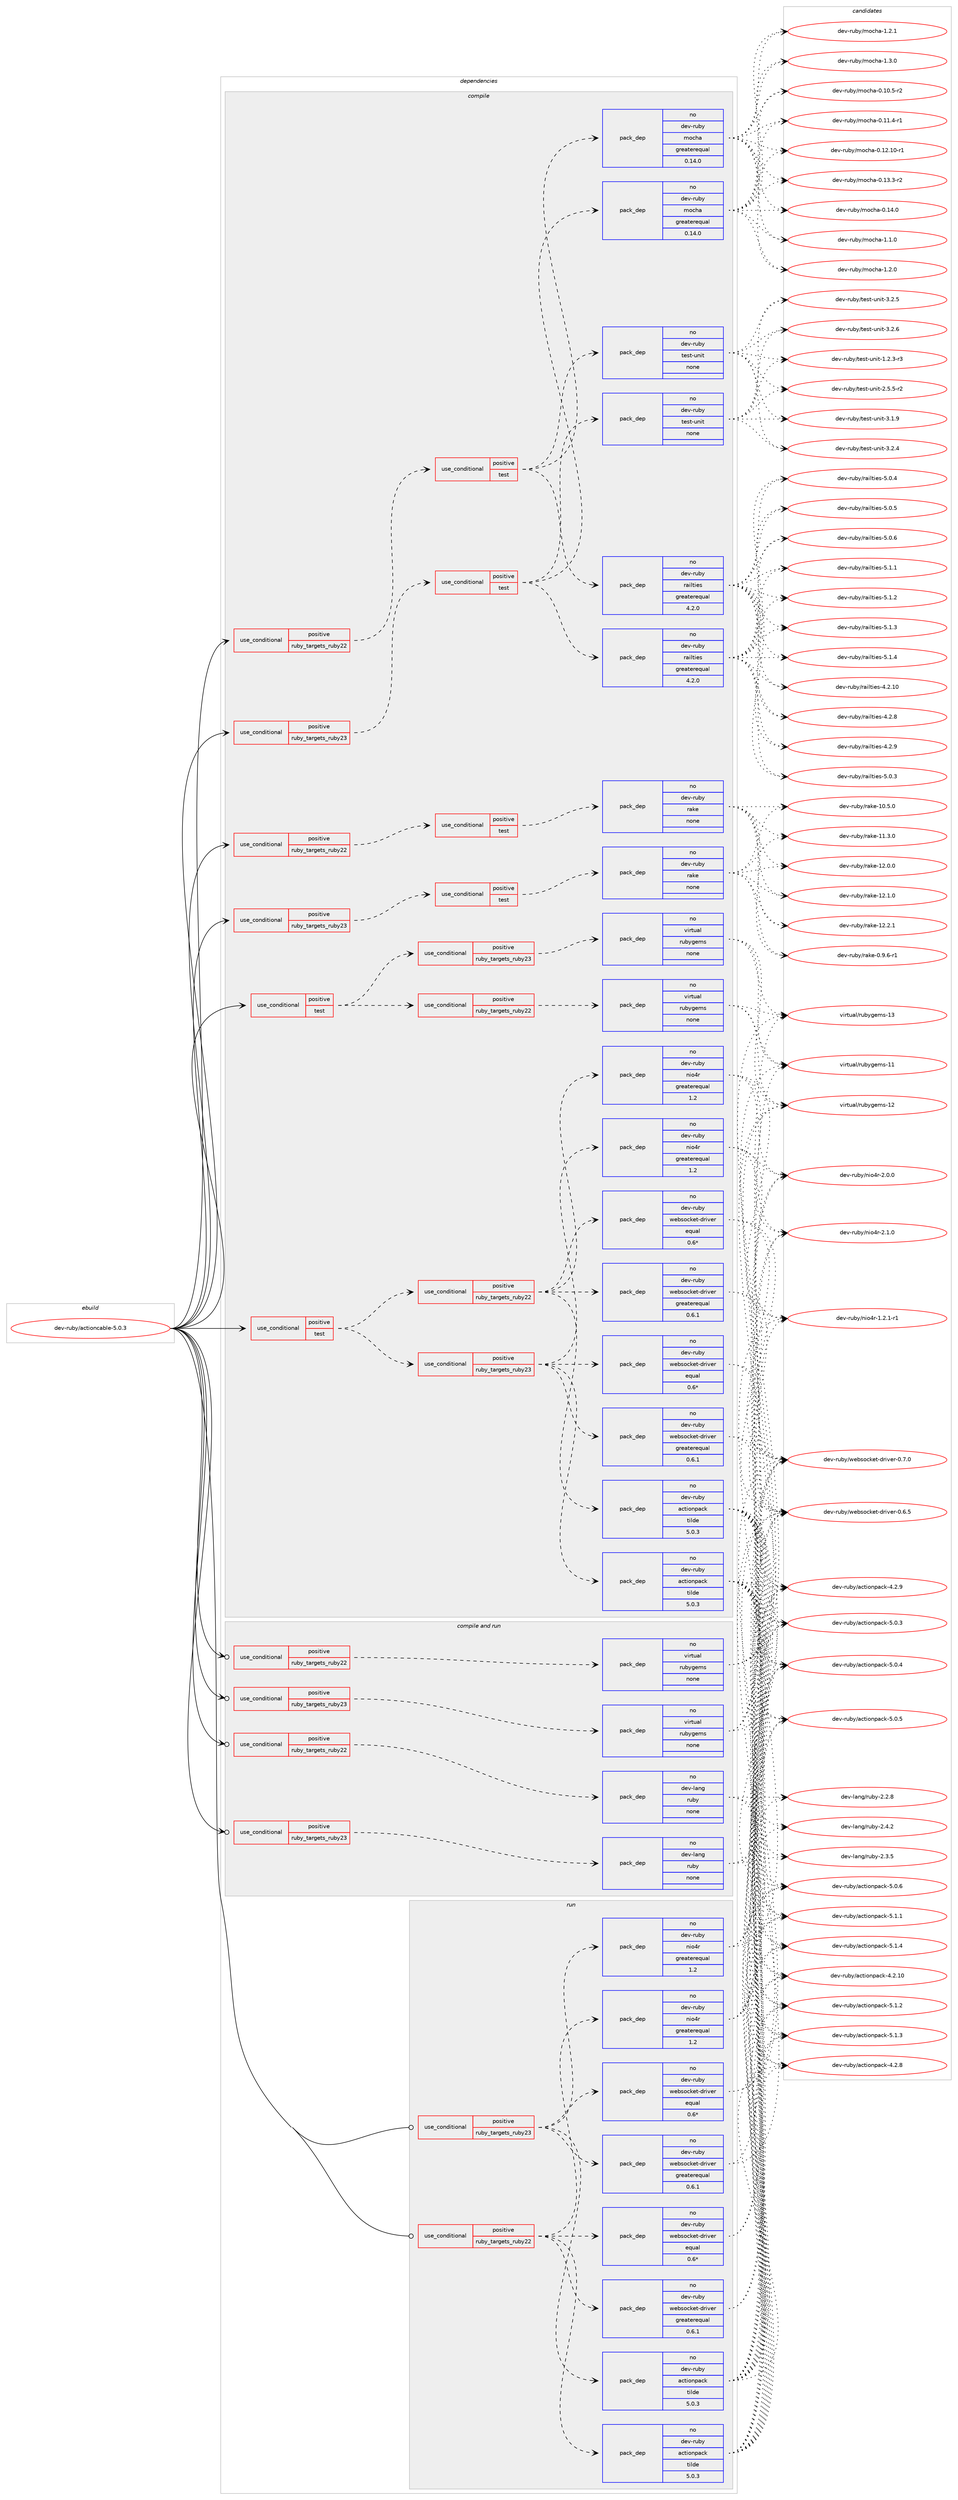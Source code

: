 digraph prolog {

# *************
# Graph options
# *************

newrank=true;
concentrate=true;
compound=true;
graph [rankdir=LR,fontname=Helvetica,fontsize=10,ranksep=1.5];#, ranksep=2.5, nodesep=0.2];
edge  [arrowhead=vee];
node  [fontname=Helvetica,fontsize=10];

# **********
# The ebuild
# **********

subgraph cluster_leftcol {
color=gray;
rank=same;
label=<<i>ebuild</i>>;
id [label="dev-ruby/actioncable-5.0.3", color=red, width=4, href="../dev-ruby/actioncable-5.0.3.svg"];
}

# ****************
# The dependencies
# ****************

subgraph cluster_midcol {
color=gray;
label=<<i>dependencies</i>>;
subgraph cluster_compile {
fillcolor="#eeeeee";
style=filled;
label=<<i>compile</i>>;
subgraph cond48236 {
dependency219892 [label=<<TABLE BORDER="0" CELLBORDER="1" CELLSPACING="0" CELLPADDING="4"><TR><TD ROWSPAN="3" CELLPADDING="10">use_conditional</TD></TR><TR><TD>positive</TD></TR><TR><TD>ruby_targets_ruby22</TD></TR></TABLE>>, shape=none, color=red];
subgraph cond48237 {
dependency219893 [label=<<TABLE BORDER="0" CELLBORDER="1" CELLSPACING="0" CELLPADDING="4"><TR><TD ROWSPAN="3" CELLPADDING="10">use_conditional</TD></TR><TR><TD>positive</TD></TR><TR><TD>test</TD></TR></TABLE>>, shape=none, color=red];
subgraph pack167666 {
dependency219894 [label=<<TABLE BORDER="0" CELLBORDER="1" CELLSPACING="0" CELLPADDING="4" WIDTH="220"><TR><TD ROWSPAN="6" CELLPADDING="30">pack_dep</TD></TR><TR><TD WIDTH="110">no</TD></TR><TR><TD>dev-ruby</TD></TR><TR><TD>railties</TD></TR><TR><TD>greaterequal</TD></TR><TR><TD>4.2.0</TD></TR></TABLE>>, shape=none, color=blue];
}
dependency219893:e -> dependency219894:w [weight=20,style="dashed",arrowhead="vee"];
subgraph pack167667 {
dependency219895 [label=<<TABLE BORDER="0" CELLBORDER="1" CELLSPACING="0" CELLPADDING="4" WIDTH="220"><TR><TD ROWSPAN="6" CELLPADDING="30">pack_dep</TD></TR><TR><TD WIDTH="110">no</TD></TR><TR><TD>dev-ruby</TD></TR><TR><TD>test-unit</TD></TR><TR><TD>none</TD></TR><TR><TD></TD></TR></TABLE>>, shape=none, color=blue];
}
dependency219893:e -> dependency219895:w [weight=20,style="dashed",arrowhead="vee"];
subgraph pack167668 {
dependency219896 [label=<<TABLE BORDER="0" CELLBORDER="1" CELLSPACING="0" CELLPADDING="4" WIDTH="220"><TR><TD ROWSPAN="6" CELLPADDING="30">pack_dep</TD></TR><TR><TD WIDTH="110">no</TD></TR><TR><TD>dev-ruby</TD></TR><TR><TD>mocha</TD></TR><TR><TD>greaterequal</TD></TR><TR><TD>0.14.0</TD></TR></TABLE>>, shape=none, color=blue];
}
dependency219893:e -> dependency219896:w [weight=20,style="dashed",arrowhead="vee"];
}
dependency219892:e -> dependency219893:w [weight=20,style="dashed",arrowhead="vee"];
}
id:e -> dependency219892:w [weight=20,style="solid",arrowhead="vee"];
subgraph cond48238 {
dependency219897 [label=<<TABLE BORDER="0" CELLBORDER="1" CELLSPACING="0" CELLPADDING="4"><TR><TD ROWSPAN="3" CELLPADDING="10">use_conditional</TD></TR><TR><TD>positive</TD></TR><TR><TD>ruby_targets_ruby22</TD></TR></TABLE>>, shape=none, color=red];
subgraph cond48239 {
dependency219898 [label=<<TABLE BORDER="0" CELLBORDER="1" CELLSPACING="0" CELLPADDING="4"><TR><TD ROWSPAN="3" CELLPADDING="10">use_conditional</TD></TR><TR><TD>positive</TD></TR><TR><TD>test</TD></TR></TABLE>>, shape=none, color=red];
subgraph pack167669 {
dependency219899 [label=<<TABLE BORDER="0" CELLBORDER="1" CELLSPACING="0" CELLPADDING="4" WIDTH="220"><TR><TD ROWSPAN="6" CELLPADDING="30">pack_dep</TD></TR><TR><TD WIDTH="110">no</TD></TR><TR><TD>dev-ruby</TD></TR><TR><TD>rake</TD></TR><TR><TD>none</TD></TR><TR><TD></TD></TR></TABLE>>, shape=none, color=blue];
}
dependency219898:e -> dependency219899:w [weight=20,style="dashed",arrowhead="vee"];
}
dependency219897:e -> dependency219898:w [weight=20,style="dashed",arrowhead="vee"];
}
id:e -> dependency219897:w [weight=20,style="solid",arrowhead="vee"];
subgraph cond48240 {
dependency219900 [label=<<TABLE BORDER="0" CELLBORDER="1" CELLSPACING="0" CELLPADDING="4"><TR><TD ROWSPAN="3" CELLPADDING="10">use_conditional</TD></TR><TR><TD>positive</TD></TR><TR><TD>ruby_targets_ruby23</TD></TR></TABLE>>, shape=none, color=red];
subgraph cond48241 {
dependency219901 [label=<<TABLE BORDER="0" CELLBORDER="1" CELLSPACING="0" CELLPADDING="4"><TR><TD ROWSPAN="3" CELLPADDING="10">use_conditional</TD></TR><TR><TD>positive</TD></TR><TR><TD>test</TD></TR></TABLE>>, shape=none, color=red];
subgraph pack167670 {
dependency219902 [label=<<TABLE BORDER="0" CELLBORDER="1" CELLSPACING="0" CELLPADDING="4" WIDTH="220"><TR><TD ROWSPAN="6" CELLPADDING="30">pack_dep</TD></TR><TR><TD WIDTH="110">no</TD></TR><TR><TD>dev-ruby</TD></TR><TR><TD>railties</TD></TR><TR><TD>greaterequal</TD></TR><TR><TD>4.2.0</TD></TR></TABLE>>, shape=none, color=blue];
}
dependency219901:e -> dependency219902:w [weight=20,style="dashed",arrowhead="vee"];
subgraph pack167671 {
dependency219903 [label=<<TABLE BORDER="0" CELLBORDER="1" CELLSPACING="0" CELLPADDING="4" WIDTH="220"><TR><TD ROWSPAN="6" CELLPADDING="30">pack_dep</TD></TR><TR><TD WIDTH="110">no</TD></TR><TR><TD>dev-ruby</TD></TR><TR><TD>test-unit</TD></TR><TR><TD>none</TD></TR><TR><TD></TD></TR></TABLE>>, shape=none, color=blue];
}
dependency219901:e -> dependency219903:w [weight=20,style="dashed",arrowhead="vee"];
subgraph pack167672 {
dependency219904 [label=<<TABLE BORDER="0" CELLBORDER="1" CELLSPACING="0" CELLPADDING="4" WIDTH="220"><TR><TD ROWSPAN="6" CELLPADDING="30">pack_dep</TD></TR><TR><TD WIDTH="110">no</TD></TR><TR><TD>dev-ruby</TD></TR><TR><TD>mocha</TD></TR><TR><TD>greaterequal</TD></TR><TR><TD>0.14.0</TD></TR></TABLE>>, shape=none, color=blue];
}
dependency219901:e -> dependency219904:w [weight=20,style="dashed",arrowhead="vee"];
}
dependency219900:e -> dependency219901:w [weight=20,style="dashed",arrowhead="vee"];
}
id:e -> dependency219900:w [weight=20,style="solid",arrowhead="vee"];
subgraph cond48242 {
dependency219905 [label=<<TABLE BORDER="0" CELLBORDER="1" CELLSPACING="0" CELLPADDING="4"><TR><TD ROWSPAN="3" CELLPADDING="10">use_conditional</TD></TR><TR><TD>positive</TD></TR><TR><TD>ruby_targets_ruby23</TD></TR></TABLE>>, shape=none, color=red];
subgraph cond48243 {
dependency219906 [label=<<TABLE BORDER="0" CELLBORDER="1" CELLSPACING="0" CELLPADDING="4"><TR><TD ROWSPAN="3" CELLPADDING="10">use_conditional</TD></TR><TR><TD>positive</TD></TR><TR><TD>test</TD></TR></TABLE>>, shape=none, color=red];
subgraph pack167673 {
dependency219907 [label=<<TABLE BORDER="0" CELLBORDER="1" CELLSPACING="0" CELLPADDING="4" WIDTH="220"><TR><TD ROWSPAN="6" CELLPADDING="30">pack_dep</TD></TR><TR><TD WIDTH="110">no</TD></TR><TR><TD>dev-ruby</TD></TR><TR><TD>rake</TD></TR><TR><TD>none</TD></TR><TR><TD></TD></TR></TABLE>>, shape=none, color=blue];
}
dependency219906:e -> dependency219907:w [weight=20,style="dashed",arrowhead="vee"];
}
dependency219905:e -> dependency219906:w [weight=20,style="dashed",arrowhead="vee"];
}
id:e -> dependency219905:w [weight=20,style="solid",arrowhead="vee"];
subgraph cond48244 {
dependency219908 [label=<<TABLE BORDER="0" CELLBORDER="1" CELLSPACING="0" CELLPADDING="4"><TR><TD ROWSPAN="3" CELLPADDING="10">use_conditional</TD></TR><TR><TD>positive</TD></TR><TR><TD>test</TD></TR></TABLE>>, shape=none, color=red];
subgraph cond48245 {
dependency219909 [label=<<TABLE BORDER="0" CELLBORDER="1" CELLSPACING="0" CELLPADDING="4"><TR><TD ROWSPAN="3" CELLPADDING="10">use_conditional</TD></TR><TR><TD>positive</TD></TR><TR><TD>ruby_targets_ruby22</TD></TR></TABLE>>, shape=none, color=red];
subgraph pack167674 {
dependency219910 [label=<<TABLE BORDER="0" CELLBORDER="1" CELLSPACING="0" CELLPADDING="4" WIDTH="220"><TR><TD ROWSPAN="6" CELLPADDING="30">pack_dep</TD></TR><TR><TD WIDTH="110">no</TD></TR><TR><TD>dev-ruby</TD></TR><TR><TD>actionpack</TD></TR><TR><TD>tilde</TD></TR><TR><TD>5.0.3</TD></TR></TABLE>>, shape=none, color=blue];
}
dependency219909:e -> dependency219910:w [weight=20,style="dashed",arrowhead="vee"];
subgraph pack167675 {
dependency219911 [label=<<TABLE BORDER="0" CELLBORDER="1" CELLSPACING="0" CELLPADDING="4" WIDTH="220"><TR><TD ROWSPAN="6" CELLPADDING="30">pack_dep</TD></TR><TR><TD WIDTH="110">no</TD></TR><TR><TD>dev-ruby</TD></TR><TR><TD>nio4r</TD></TR><TR><TD>greaterequal</TD></TR><TR><TD>1.2</TD></TR></TABLE>>, shape=none, color=blue];
}
dependency219909:e -> dependency219911:w [weight=20,style="dashed",arrowhead="vee"];
subgraph pack167676 {
dependency219912 [label=<<TABLE BORDER="0" CELLBORDER="1" CELLSPACING="0" CELLPADDING="4" WIDTH="220"><TR><TD ROWSPAN="6" CELLPADDING="30">pack_dep</TD></TR><TR><TD WIDTH="110">no</TD></TR><TR><TD>dev-ruby</TD></TR><TR><TD>websocket-driver</TD></TR><TR><TD>greaterequal</TD></TR><TR><TD>0.6.1</TD></TR></TABLE>>, shape=none, color=blue];
}
dependency219909:e -> dependency219912:w [weight=20,style="dashed",arrowhead="vee"];
subgraph pack167677 {
dependency219913 [label=<<TABLE BORDER="0" CELLBORDER="1" CELLSPACING="0" CELLPADDING="4" WIDTH="220"><TR><TD ROWSPAN="6" CELLPADDING="30">pack_dep</TD></TR><TR><TD WIDTH="110">no</TD></TR><TR><TD>dev-ruby</TD></TR><TR><TD>websocket-driver</TD></TR><TR><TD>equal</TD></TR><TR><TD>0.6*</TD></TR></TABLE>>, shape=none, color=blue];
}
dependency219909:e -> dependency219913:w [weight=20,style="dashed",arrowhead="vee"];
}
dependency219908:e -> dependency219909:w [weight=20,style="dashed",arrowhead="vee"];
subgraph cond48246 {
dependency219914 [label=<<TABLE BORDER="0" CELLBORDER="1" CELLSPACING="0" CELLPADDING="4"><TR><TD ROWSPAN="3" CELLPADDING="10">use_conditional</TD></TR><TR><TD>positive</TD></TR><TR><TD>ruby_targets_ruby23</TD></TR></TABLE>>, shape=none, color=red];
subgraph pack167678 {
dependency219915 [label=<<TABLE BORDER="0" CELLBORDER="1" CELLSPACING="0" CELLPADDING="4" WIDTH="220"><TR><TD ROWSPAN="6" CELLPADDING="30">pack_dep</TD></TR><TR><TD WIDTH="110">no</TD></TR><TR><TD>dev-ruby</TD></TR><TR><TD>actionpack</TD></TR><TR><TD>tilde</TD></TR><TR><TD>5.0.3</TD></TR></TABLE>>, shape=none, color=blue];
}
dependency219914:e -> dependency219915:w [weight=20,style="dashed",arrowhead="vee"];
subgraph pack167679 {
dependency219916 [label=<<TABLE BORDER="0" CELLBORDER="1" CELLSPACING="0" CELLPADDING="4" WIDTH="220"><TR><TD ROWSPAN="6" CELLPADDING="30">pack_dep</TD></TR><TR><TD WIDTH="110">no</TD></TR><TR><TD>dev-ruby</TD></TR><TR><TD>nio4r</TD></TR><TR><TD>greaterequal</TD></TR><TR><TD>1.2</TD></TR></TABLE>>, shape=none, color=blue];
}
dependency219914:e -> dependency219916:w [weight=20,style="dashed",arrowhead="vee"];
subgraph pack167680 {
dependency219917 [label=<<TABLE BORDER="0" CELLBORDER="1" CELLSPACING="0" CELLPADDING="4" WIDTH="220"><TR><TD ROWSPAN="6" CELLPADDING="30">pack_dep</TD></TR><TR><TD WIDTH="110">no</TD></TR><TR><TD>dev-ruby</TD></TR><TR><TD>websocket-driver</TD></TR><TR><TD>greaterequal</TD></TR><TR><TD>0.6.1</TD></TR></TABLE>>, shape=none, color=blue];
}
dependency219914:e -> dependency219917:w [weight=20,style="dashed",arrowhead="vee"];
subgraph pack167681 {
dependency219918 [label=<<TABLE BORDER="0" CELLBORDER="1" CELLSPACING="0" CELLPADDING="4" WIDTH="220"><TR><TD ROWSPAN="6" CELLPADDING="30">pack_dep</TD></TR><TR><TD WIDTH="110">no</TD></TR><TR><TD>dev-ruby</TD></TR><TR><TD>websocket-driver</TD></TR><TR><TD>equal</TD></TR><TR><TD>0.6*</TD></TR></TABLE>>, shape=none, color=blue];
}
dependency219914:e -> dependency219918:w [weight=20,style="dashed",arrowhead="vee"];
}
dependency219908:e -> dependency219914:w [weight=20,style="dashed",arrowhead="vee"];
}
id:e -> dependency219908:w [weight=20,style="solid",arrowhead="vee"];
subgraph cond48247 {
dependency219919 [label=<<TABLE BORDER="0" CELLBORDER="1" CELLSPACING="0" CELLPADDING="4"><TR><TD ROWSPAN="3" CELLPADDING="10">use_conditional</TD></TR><TR><TD>positive</TD></TR><TR><TD>test</TD></TR></TABLE>>, shape=none, color=red];
subgraph cond48248 {
dependency219920 [label=<<TABLE BORDER="0" CELLBORDER="1" CELLSPACING="0" CELLPADDING="4"><TR><TD ROWSPAN="3" CELLPADDING="10">use_conditional</TD></TR><TR><TD>positive</TD></TR><TR><TD>ruby_targets_ruby22</TD></TR></TABLE>>, shape=none, color=red];
subgraph pack167682 {
dependency219921 [label=<<TABLE BORDER="0" CELLBORDER="1" CELLSPACING="0" CELLPADDING="4" WIDTH="220"><TR><TD ROWSPAN="6" CELLPADDING="30">pack_dep</TD></TR><TR><TD WIDTH="110">no</TD></TR><TR><TD>virtual</TD></TR><TR><TD>rubygems</TD></TR><TR><TD>none</TD></TR><TR><TD></TD></TR></TABLE>>, shape=none, color=blue];
}
dependency219920:e -> dependency219921:w [weight=20,style="dashed",arrowhead="vee"];
}
dependency219919:e -> dependency219920:w [weight=20,style="dashed",arrowhead="vee"];
subgraph cond48249 {
dependency219922 [label=<<TABLE BORDER="0" CELLBORDER="1" CELLSPACING="0" CELLPADDING="4"><TR><TD ROWSPAN="3" CELLPADDING="10">use_conditional</TD></TR><TR><TD>positive</TD></TR><TR><TD>ruby_targets_ruby23</TD></TR></TABLE>>, shape=none, color=red];
subgraph pack167683 {
dependency219923 [label=<<TABLE BORDER="0" CELLBORDER="1" CELLSPACING="0" CELLPADDING="4" WIDTH="220"><TR><TD ROWSPAN="6" CELLPADDING="30">pack_dep</TD></TR><TR><TD WIDTH="110">no</TD></TR><TR><TD>virtual</TD></TR><TR><TD>rubygems</TD></TR><TR><TD>none</TD></TR><TR><TD></TD></TR></TABLE>>, shape=none, color=blue];
}
dependency219922:e -> dependency219923:w [weight=20,style="dashed",arrowhead="vee"];
}
dependency219919:e -> dependency219922:w [weight=20,style="dashed",arrowhead="vee"];
}
id:e -> dependency219919:w [weight=20,style="solid",arrowhead="vee"];
}
subgraph cluster_compileandrun {
fillcolor="#eeeeee";
style=filled;
label=<<i>compile and run</i>>;
subgraph cond48250 {
dependency219924 [label=<<TABLE BORDER="0" CELLBORDER="1" CELLSPACING="0" CELLPADDING="4"><TR><TD ROWSPAN="3" CELLPADDING="10">use_conditional</TD></TR><TR><TD>positive</TD></TR><TR><TD>ruby_targets_ruby22</TD></TR></TABLE>>, shape=none, color=red];
subgraph pack167684 {
dependency219925 [label=<<TABLE BORDER="0" CELLBORDER="1" CELLSPACING="0" CELLPADDING="4" WIDTH="220"><TR><TD ROWSPAN="6" CELLPADDING="30">pack_dep</TD></TR><TR><TD WIDTH="110">no</TD></TR><TR><TD>dev-lang</TD></TR><TR><TD>ruby</TD></TR><TR><TD>none</TD></TR><TR><TD></TD></TR></TABLE>>, shape=none, color=blue];
}
dependency219924:e -> dependency219925:w [weight=20,style="dashed",arrowhead="vee"];
}
id:e -> dependency219924:w [weight=20,style="solid",arrowhead="odotvee"];
subgraph cond48251 {
dependency219926 [label=<<TABLE BORDER="0" CELLBORDER="1" CELLSPACING="0" CELLPADDING="4"><TR><TD ROWSPAN="3" CELLPADDING="10">use_conditional</TD></TR><TR><TD>positive</TD></TR><TR><TD>ruby_targets_ruby22</TD></TR></TABLE>>, shape=none, color=red];
subgraph pack167685 {
dependency219927 [label=<<TABLE BORDER="0" CELLBORDER="1" CELLSPACING="0" CELLPADDING="4" WIDTH="220"><TR><TD ROWSPAN="6" CELLPADDING="30">pack_dep</TD></TR><TR><TD WIDTH="110">no</TD></TR><TR><TD>virtual</TD></TR><TR><TD>rubygems</TD></TR><TR><TD>none</TD></TR><TR><TD></TD></TR></TABLE>>, shape=none, color=blue];
}
dependency219926:e -> dependency219927:w [weight=20,style="dashed",arrowhead="vee"];
}
id:e -> dependency219926:w [weight=20,style="solid",arrowhead="odotvee"];
subgraph cond48252 {
dependency219928 [label=<<TABLE BORDER="0" CELLBORDER="1" CELLSPACING="0" CELLPADDING="4"><TR><TD ROWSPAN="3" CELLPADDING="10">use_conditional</TD></TR><TR><TD>positive</TD></TR><TR><TD>ruby_targets_ruby23</TD></TR></TABLE>>, shape=none, color=red];
subgraph pack167686 {
dependency219929 [label=<<TABLE BORDER="0" CELLBORDER="1" CELLSPACING="0" CELLPADDING="4" WIDTH="220"><TR><TD ROWSPAN="6" CELLPADDING="30">pack_dep</TD></TR><TR><TD WIDTH="110">no</TD></TR><TR><TD>dev-lang</TD></TR><TR><TD>ruby</TD></TR><TR><TD>none</TD></TR><TR><TD></TD></TR></TABLE>>, shape=none, color=blue];
}
dependency219928:e -> dependency219929:w [weight=20,style="dashed",arrowhead="vee"];
}
id:e -> dependency219928:w [weight=20,style="solid",arrowhead="odotvee"];
subgraph cond48253 {
dependency219930 [label=<<TABLE BORDER="0" CELLBORDER="1" CELLSPACING="0" CELLPADDING="4"><TR><TD ROWSPAN="3" CELLPADDING="10">use_conditional</TD></TR><TR><TD>positive</TD></TR><TR><TD>ruby_targets_ruby23</TD></TR></TABLE>>, shape=none, color=red];
subgraph pack167687 {
dependency219931 [label=<<TABLE BORDER="0" CELLBORDER="1" CELLSPACING="0" CELLPADDING="4" WIDTH="220"><TR><TD ROWSPAN="6" CELLPADDING="30">pack_dep</TD></TR><TR><TD WIDTH="110">no</TD></TR><TR><TD>virtual</TD></TR><TR><TD>rubygems</TD></TR><TR><TD>none</TD></TR><TR><TD></TD></TR></TABLE>>, shape=none, color=blue];
}
dependency219930:e -> dependency219931:w [weight=20,style="dashed",arrowhead="vee"];
}
id:e -> dependency219930:w [weight=20,style="solid",arrowhead="odotvee"];
}
subgraph cluster_run {
fillcolor="#eeeeee";
style=filled;
label=<<i>run</i>>;
subgraph cond48254 {
dependency219932 [label=<<TABLE BORDER="0" CELLBORDER="1" CELLSPACING="0" CELLPADDING="4"><TR><TD ROWSPAN="3" CELLPADDING="10">use_conditional</TD></TR><TR><TD>positive</TD></TR><TR><TD>ruby_targets_ruby22</TD></TR></TABLE>>, shape=none, color=red];
subgraph pack167688 {
dependency219933 [label=<<TABLE BORDER="0" CELLBORDER="1" CELLSPACING="0" CELLPADDING="4" WIDTH="220"><TR><TD ROWSPAN="6" CELLPADDING="30">pack_dep</TD></TR><TR><TD WIDTH="110">no</TD></TR><TR><TD>dev-ruby</TD></TR><TR><TD>actionpack</TD></TR><TR><TD>tilde</TD></TR><TR><TD>5.0.3</TD></TR></TABLE>>, shape=none, color=blue];
}
dependency219932:e -> dependency219933:w [weight=20,style="dashed",arrowhead="vee"];
subgraph pack167689 {
dependency219934 [label=<<TABLE BORDER="0" CELLBORDER="1" CELLSPACING="0" CELLPADDING="4" WIDTH="220"><TR><TD ROWSPAN="6" CELLPADDING="30">pack_dep</TD></TR><TR><TD WIDTH="110">no</TD></TR><TR><TD>dev-ruby</TD></TR><TR><TD>nio4r</TD></TR><TR><TD>greaterequal</TD></TR><TR><TD>1.2</TD></TR></TABLE>>, shape=none, color=blue];
}
dependency219932:e -> dependency219934:w [weight=20,style="dashed",arrowhead="vee"];
subgraph pack167690 {
dependency219935 [label=<<TABLE BORDER="0" CELLBORDER="1" CELLSPACING="0" CELLPADDING="4" WIDTH="220"><TR><TD ROWSPAN="6" CELLPADDING="30">pack_dep</TD></TR><TR><TD WIDTH="110">no</TD></TR><TR><TD>dev-ruby</TD></TR><TR><TD>websocket-driver</TD></TR><TR><TD>greaterequal</TD></TR><TR><TD>0.6.1</TD></TR></TABLE>>, shape=none, color=blue];
}
dependency219932:e -> dependency219935:w [weight=20,style="dashed",arrowhead="vee"];
subgraph pack167691 {
dependency219936 [label=<<TABLE BORDER="0" CELLBORDER="1" CELLSPACING="0" CELLPADDING="4" WIDTH="220"><TR><TD ROWSPAN="6" CELLPADDING="30">pack_dep</TD></TR><TR><TD WIDTH="110">no</TD></TR><TR><TD>dev-ruby</TD></TR><TR><TD>websocket-driver</TD></TR><TR><TD>equal</TD></TR><TR><TD>0.6*</TD></TR></TABLE>>, shape=none, color=blue];
}
dependency219932:e -> dependency219936:w [weight=20,style="dashed",arrowhead="vee"];
}
id:e -> dependency219932:w [weight=20,style="solid",arrowhead="odot"];
subgraph cond48255 {
dependency219937 [label=<<TABLE BORDER="0" CELLBORDER="1" CELLSPACING="0" CELLPADDING="4"><TR><TD ROWSPAN="3" CELLPADDING="10">use_conditional</TD></TR><TR><TD>positive</TD></TR><TR><TD>ruby_targets_ruby23</TD></TR></TABLE>>, shape=none, color=red];
subgraph pack167692 {
dependency219938 [label=<<TABLE BORDER="0" CELLBORDER="1" CELLSPACING="0" CELLPADDING="4" WIDTH="220"><TR><TD ROWSPAN="6" CELLPADDING="30">pack_dep</TD></TR><TR><TD WIDTH="110">no</TD></TR><TR><TD>dev-ruby</TD></TR><TR><TD>actionpack</TD></TR><TR><TD>tilde</TD></TR><TR><TD>5.0.3</TD></TR></TABLE>>, shape=none, color=blue];
}
dependency219937:e -> dependency219938:w [weight=20,style="dashed",arrowhead="vee"];
subgraph pack167693 {
dependency219939 [label=<<TABLE BORDER="0" CELLBORDER="1" CELLSPACING="0" CELLPADDING="4" WIDTH="220"><TR><TD ROWSPAN="6" CELLPADDING="30">pack_dep</TD></TR><TR><TD WIDTH="110">no</TD></TR><TR><TD>dev-ruby</TD></TR><TR><TD>nio4r</TD></TR><TR><TD>greaterequal</TD></TR><TR><TD>1.2</TD></TR></TABLE>>, shape=none, color=blue];
}
dependency219937:e -> dependency219939:w [weight=20,style="dashed",arrowhead="vee"];
subgraph pack167694 {
dependency219940 [label=<<TABLE BORDER="0" CELLBORDER="1" CELLSPACING="0" CELLPADDING="4" WIDTH="220"><TR><TD ROWSPAN="6" CELLPADDING="30">pack_dep</TD></TR><TR><TD WIDTH="110">no</TD></TR><TR><TD>dev-ruby</TD></TR><TR><TD>websocket-driver</TD></TR><TR><TD>greaterequal</TD></TR><TR><TD>0.6.1</TD></TR></TABLE>>, shape=none, color=blue];
}
dependency219937:e -> dependency219940:w [weight=20,style="dashed",arrowhead="vee"];
subgraph pack167695 {
dependency219941 [label=<<TABLE BORDER="0" CELLBORDER="1" CELLSPACING="0" CELLPADDING="4" WIDTH="220"><TR><TD ROWSPAN="6" CELLPADDING="30">pack_dep</TD></TR><TR><TD WIDTH="110">no</TD></TR><TR><TD>dev-ruby</TD></TR><TR><TD>websocket-driver</TD></TR><TR><TD>equal</TD></TR><TR><TD>0.6*</TD></TR></TABLE>>, shape=none, color=blue];
}
dependency219937:e -> dependency219941:w [weight=20,style="dashed",arrowhead="vee"];
}
id:e -> dependency219937:w [weight=20,style="solid",arrowhead="odot"];
}
}

# **************
# The candidates
# **************

subgraph cluster_choices {
rank=same;
color=gray;
label=<<i>candidates</i>>;

subgraph choice167666 {
color=black;
nodesep=1;
choice1001011184511411798121471149710510811610510111545524650464948 [label="dev-ruby/railties-4.2.10", color=red, width=4,href="../dev-ruby/railties-4.2.10.svg"];
choice10010111845114117981214711497105108116105101115455246504656 [label="dev-ruby/railties-4.2.8", color=red, width=4,href="../dev-ruby/railties-4.2.8.svg"];
choice10010111845114117981214711497105108116105101115455246504657 [label="dev-ruby/railties-4.2.9", color=red, width=4,href="../dev-ruby/railties-4.2.9.svg"];
choice10010111845114117981214711497105108116105101115455346484651 [label="dev-ruby/railties-5.0.3", color=red, width=4,href="../dev-ruby/railties-5.0.3.svg"];
choice10010111845114117981214711497105108116105101115455346484652 [label="dev-ruby/railties-5.0.4", color=red, width=4,href="../dev-ruby/railties-5.0.4.svg"];
choice10010111845114117981214711497105108116105101115455346484653 [label="dev-ruby/railties-5.0.5", color=red, width=4,href="../dev-ruby/railties-5.0.5.svg"];
choice10010111845114117981214711497105108116105101115455346484654 [label="dev-ruby/railties-5.0.6", color=red, width=4,href="../dev-ruby/railties-5.0.6.svg"];
choice10010111845114117981214711497105108116105101115455346494649 [label="dev-ruby/railties-5.1.1", color=red, width=4,href="../dev-ruby/railties-5.1.1.svg"];
choice10010111845114117981214711497105108116105101115455346494650 [label="dev-ruby/railties-5.1.2", color=red, width=4,href="../dev-ruby/railties-5.1.2.svg"];
choice10010111845114117981214711497105108116105101115455346494651 [label="dev-ruby/railties-5.1.3", color=red, width=4,href="../dev-ruby/railties-5.1.3.svg"];
choice10010111845114117981214711497105108116105101115455346494652 [label="dev-ruby/railties-5.1.4", color=red, width=4,href="../dev-ruby/railties-5.1.4.svg"];
dependency219894:e -> choice1001011184511411798121471149710510811610510111545524650464948:w [style=dotted,weight="100"];
dependency219894:e -> choice10010111845114117981214711497105108116105101115455246504656:w [style=dotted,weight="100"];
dependency219894:e -> choice10010111845114117981214711497105108116105101115455246504657:w [style=dotted,weight="100"];
dependency219894:e -> choice10010111845114117981214711497105108116105101115455346484651:w [style=dotted,weight="100"];
dependency219894:e -> choice10010111845114117981214711497105108116105101115455346484652:w [style=dotted,weight="100"];
dependency219894:e -> choice10010111845114117981214711497105108116105101115455346484653:w [style=dotted,weight="100"];
dependency219894:e -> choice10010111845114117981214711497105108116105101115455346484654:w [style=dotted,weight="100"];
dependency219894:e -> choice10010111845114117981214711497105108116105101115455346494649:w [style=dotted,weight="100"];
dependency219894:e -> choice10010111845114117981214711497105108116105101115455346494650:w [style=dotted,weight="100"];
dependency219894:e -> choice10010111845114117981214711497105108116105101115455346494651:w [style=dotted,weight="100"];
dependency219894:e -> choice10010111845114117981214711497105108116105101115455346494652:w [style=dotted,weight="100"];
}
subgraph choice167667 {
color=black;
nodesep=1;
choice100101118451141179812147116101115116451171101051164549465046514511451 [label="dev-ruby/test-unit-1.2.3-r3", color=red, width=4,href="../dev-ruby/test-unit-1.2.3-r3.svg"];
choice100101118451141179812147116101115116451171101051164550465346534511450 [label="dev-ruby/test-unit-2.5.5-r2", color=red, width=4,href="../dev-ruby/test-unit-2.5.5-r2.svg"];
choice10010111845114117981214711610111511645117110105116455146494657 [label="dev-ruby/test-unit-3.1.9", color=red, width=4,href="../dev-ruby/test-unit-3.1.9.svg"];
choice10010111845114117981214711610111511645117110105116455146504652 [label="dev-ruby/test-unit-3.2.4", color=red, width=4,href="../dev-ruby/test-unit-3.2.4.svg"];
choice10010111845114117981214711610111511645117110105116455146504653 [label="dev-ruby/test-unit-3.2.5", color=red, width=4,href="../dev-ruby/test-unit-3.2.5.svg"];
choice10010111845114117981214711610111511645117110105116455146504654 [label="dev-ruby/test-unit-3.2.6", color=red, width=4,href="../dev-ruby/test-unit-3.2.6.svg"];
dependency219895:e -> choice100101118451141179812147116101115116451171101051164549465046514511451:w [style=dotted,weight="100"];
dependency219895:e -> choice100101118451141179812147116101115116451171101051164550465346534511450:w [style=dotted,weight="100"];
dependency219895:e -> choice10010111845114117981214711610111511645117110105116455146494657:w [style=dotted,weight="100"];
dependency219895:e -> choice10010111845114117981214711610111511645117110105116455146504652:w [style=dotted,weight="100"];
dependency219895:e -> choice10010111845114117981214711610111511645117110105116455146504653:w [style=dotted,weight="100"];
dependency219895:e -> choice10010111845114117981214711610111511645117110105116455146504654:w [style=dotted,weight="100"];
}
subgraph choice167668 {
color=black;
nodesep=1;
choice1001011184511411798121471091119910497454846494846534511450 [label="dev-ruby/mocha-0.10.5-r2", color=red, width=4,href="../dev-ruby/mocha-0.10.5-r2.svg"];
choice1001011184511411798121471091119910497454846494946524511449 [label="dev-ruby/mocha-0.11.4-r1", color=red, width=4,href="../dev-ruby/mocha-0.11.4-r1.svg"];
choice100101118451141179812147109111991049745484649504649484511449 [label="dev-ruby/mocha-0.12.10-r1", color=red, width=4,href="../dev-ruby/mocha-0.12.10-r1.svg"];
choice1001011184511411798121471091119910497454846495146514511450 [label="dev-ruby/mocha-0.13.3-r2", color=red, width=4,href="../dev-ruby/mocha-0.13.3-r2.svg"];
choice100101118451141179812147109111991049745484649524648 [label="dev-ruby/mocha-0.14.0", color=red, width=4,href="../dev-ruby/mocha-0.14.0.svg"];
choice1001011184511411798121471091119910497454946494648 [label="dev-ruby/mocha-1.1.0", color=red, width=4,href="../dev-ruby/mocha-1.1.0.svg"];
choice1001011184511411798121471091119910497454946504648 [label="dev-ruby/mocha-1.2.0", color=red, width=4,href="../dev-ruby/mocha-1.2.0.svg"];
choice1001011184511411798121471091119910497454946504649 [label="dev-ruby/mocha-1.2.1", color=red, width=4,href="../dev-ruby/mocha-1.2.1.svg"];
choice1001011184511411798121471091119910497454946514648 [label="dev-ruby/mocha-1.3.0", color=red, width=4,href="../dev-ruby/mocha-1.3.0.svg"];
dependency219896:e -> choice1001011184511411798121471091119910497454846494846534511450:w [style=dotted,weight="100"];
dependency219896:e -> choice1001011184511411798121471091119910497454846494946524511449:w [style=dotted,weight="100"];
dependency219896:e -> choice100101118451141179812147109111991049745484649504649484511449:w [style=dotted,weight="100"];
dependency219896:e -> choice1001011184511411798121471091119910497454846495146514511450:w [style=dotted,weight="100"];
dependency219896:e -> choice100101118451141179812147109111991049745484649524648:w [style=dotted,weight="100"];
dependency219896:e -> choice1001011184511411798121471091119910497454946494648:w [style=dotted,weight="100"];
dependency219896:e -> choice1001011184511411798121471091119910497454946504648:w [style=dotted,weight="100"];
dependency219896:e -> choice1001011184511411798121471091119910497454946504649:w [style=dotted,weight="100"];
dependency219896:e -> choice1001011184511411798121471091119910497454946514648:w [style=dotted,weight="100"];
}
subgraph choice167669 {
color=black;
nodesep=1;
choice100101118451141179812147114971071014548465746544511449 [label="dev-ruby/rake-0.9.6-r1", color=red, width=4,href="../dev-ruby/rake-0.9.6-r1.svg"];
choice1001011184511411798121471149710710145494846534648 [label="dev-ruby/rake-10.5.0", color=red, width=4,href="../dev-ruby/rake-10.5.0.svg"];
choice1001011184511411798121471149710710145494946514648 [label="dev-ruby/rake-11.3.0", color=red, width=4,href="../dev-ruby/rake-11.3.0.svg"];
choice1001011184511411798121471149710710145495046484648 [label="dev-ruby/rake-12.0.0", color=red, width=4,href="../dev-ruby/rake-12.0.0.svg"];
choice1001011184511411798121471149710710145495046494648 [label="dev-ruby/rake-12.1.0", color=red, width=4,href="../dev-ruby/rake-12.1.0.svg"];
choice1001011184511411798121471149710710145495046504649 [label="dev-ruby/rake-12.2.1", color=red, width=4,href="../dev-ruby/rake-12.2.1.svg"];
dependency219899:e -> choice100101118451141179812147114971071014548465746544511449:w [style=dotted,weight="100"];
dependency219899:e -> choice1001011184511411798121471149710710145494846534648:w [style=dotted,weight="100"];
dependency219899:e -> choice1001011184511411798121471149710710145494946514648:w [style=dotted,weight="100"];
dependency219899:e -> choice1001011184511411798121471149710710145495046484648:w [style=dotted,weight="100"];
dependency219899:e -> choice1001011184511411798121471149710710145495046494648:w [style=dotted,weight="100"];
dependency219899:e -> choice1001011184511411798121471149710710145495046504649:w [style=dotted,weight="100"];
}
subgraph choice167670 {
color=black;
nodesep=1;
choice1001011184511411798121471149710510811610510111545524650464948 [label="dev-ruby/railties-4.2.10", color=red, width=4,href="../dev-ruby/railties-4.2.10.svg"];
choice10010111845114117981214711497105108116105101115455246504656 [label="dev-ruby/railties-4.2.8", color=red, width=4,href="../dev-ruby/railties-4.2.8.svg"];
choice10010111845114117981214711497105108116105101115455246504657 [label="dev-ruby/railties-4.2.9", color=red, width=4,href="../dev-ruby/railties-4.2.9.svg"];
choice10010111845114117981214711497105108116105101115455346484651 [label="dev-ruby/railties-5.0.3", color=red, width=4,href="../dev-ruby/railties-5.0.3.svg"];
choice10010111845114117981214711497105108116105101115455346484652 [label="dev-ruby/railties-5.0.4", color=red, width=4,href="../dev-ruby/railties-5.0.4.svg"];
choice10010111845114117981214711497105108116105101115455346484653 [label="dev-ruby/railties-5.0.5", color=red, width=4,href="../dev-ruby/railties-5.0.5.svg"];
choice10010111845114117981214711497105108116105101115455346484654 [label="dev-ruby/railties-5.0.6", color=red, width=4,href="../dev-ruby/railties-5.0.6.svg"];
choice10010111845114117981214711497105108116105101115455346494649 [label="dev-ruby/railties-5.1.1", color=red, width=4,href="../dev-ruby/railties-5.1.1.svg"];
choice10010111845114117981214711497105108116105101115455346494650 [label="dev-ruby/railties-5.1.2", color=red, width=4,href="../dev-ruby/railties-5.1.2.svg"];
choice10010111845114117981214711497105108116105101115455346494651 [label="dev-ruby/railties-5.1.3", color=red, width=4,href="../dev-ruby/railties-5.1.3.svg"];
choice10010111845114117981214711497105108116105101115455346494652 [label="dev-ruby/railties-5.1.4", color=red, width=4,href="../dev-ruby/railties-5.1.4.svg"];
dependency219902:e -> choice1001011184511411798121471149710510811610510111545524650464948:w [style=dotted,weight="100"];
dependency219902:e -> choice10010111845114117981214711497105108116105101115455246504656:w [style=dotted,weight="100"];
dependency219902:e -> choice10010111845114117981214711497105108116105101115455246504657:w [style=dotted,weight="100"];
dependency219902:e -> choice10010111845114117981214711497105108116105101115455346484651:w [style=dotted,weight="100"];
dependency219902:e -> choice10010111845114117981214711497105108116105101115455346484652:w [style=dotted,weight="100"];
dependency219902:e -> choice10010111845114117981214711497105108116105101115455346484653:w [style=dotted,weight="100"];
dependency219902:e -> choice10010111845114117981214711497105108116105101115455346484654:w [style=dotted,weight="100"];
dependency219902:e -> choice10010111845114117981214711497105108116105101115455346494649:w [style=dotted,weight="100"];
dependency219902:e -> choice10010111845114117981214711497105108116105101115455346494650:w [style=dotted,weight="100"];
dependency219902:e -> choice10010111845114117981214711497105108116105101115455346494651:w [style=dotted,weight="100"];
dependency219902:e -> choice10010111845114117981214711497105108116105101115455346494652:w [style=dotted,weight="100"];
}
subgraph choice167671 {
color=black;
nodesep=1;
choice100101118451141179812147116101115116451171101051164549465046514511451 [label="dev-ruby/test-unit-1.2.3-r3", color=red, width=4,href="../dev-ruby/test-unit-1.2.3-r3.svg"];
choice100101118451141179812147116101115116451171101051164550465346534511450 [label="dev-ruby/test-unit-2.5.5-r2", color=red, width=4,href="../dev-ruby/test-unit-2.5.5-r2.svg"];
choice10010111845114117981214711610111511645117110105116455146494657 [label="dev-ruby/test-unit-3.1.9", color=red, width=4,href="../dev-ruby/test-unit-3.1.9.svg"];
choice10010111845114117981214711610111511645117110105116455146504652 [label="dev-ruby/test-unit-3.2.4", color=red, width=4,href="../dev-ruby/test-unit-3.2.4.svg"];
choice10010111845114117981214711610111511645117110105116455146504653 [label="dev-ruby/test-unit-3.2.5", color=red, width=4,href="../dev-ruby/test-unit-3.2.5.svg"];
choice10010111845114117981214711610111511645117110105116455146504654 [label="dev-ruby/test-unit-3.2.6", color=red, width=4,href="../dev-ruby/test-unit-3.2.6.svg"];
dependency219903:e -> choice100101118451141179812147116101115116451171101051164549465046514511451:w [style=dotted,weight="100"];
dependency219903:e -> choice100101118451141179812147116101115116451171101051164550465346534511450:w [style=dotted,weight="100"];
dependency219903:e -> choice10010111845114117981214711610111511645117110105116455146494657:w [style=dotted,weight="100"];
dependency219903:e -> choice10010111845114117981214711610111511645117110105116455146504652:w [style=dotted,weight="100"];
dependency219903:e -> choice10010111845114117981214711610111511645117110105116455146504653:w [style=dotted,weight="100"];
dependency219903:e -> choice10010111845114117981214711610111511645117110105116455146504654:w [style=dotted,weight="100"];
}
subgraph choice167672 {
color=black;
nodesep=1;
choice1001011184511411798121471091119910497454846494846534511450 [label="dev-ruby/mocha-0.10.5-r2", color=red, width=4,href="../dev-ruby/mocha-0.10.5-r2.svg"];
choice1001011184511411798121471091119910497454846494946524511449 [label="dev-ruby/mocha-0.11.4-r1", color=red, width=4,href="../dev-ruby/mocha-0.11.4-r1.svg"];
choice100101118451141179812147109111991049745484649504649484511449 [label="dev-ruby/mocha-0.12.10-r1", color=red, width=4,href="../dev-ruby/mocha-0.12.10-r1.svg"];
choice1001011184511411798121471091119910497454846495146514511450 [label="dev-ruby/mocha-0.13.3-r2", color=red, width=4,href="../dev-ruby/mocha-0.13.3-r2.svg"];
choice100101118451141179812147109111991049745484649524648 [label="dev-ruby/mocha-0.14.0", color=red, width=4,href="../dev-ruby/mocha-0.14.0.svg"];
choice1001011184511411798121471091119910497454946494648 [label="dev-ruby/mocha-1.1.0", color=red, width=4,href="../dev-ruby/mocha-1.1.0.svg"];
choice1001011184511411798121471091119910497454946504648 [label="dev-ruby/mocha-1.2.0", color=red, width=4,href="../dev-ruby/mocha-1.2.0.svg"];
choice1001011184511411798121471091119910497454946504649 [label="dev-ruby/mocha-1.2.1", color=red, width=4,href="../dev-ruby/mocha-1.2.1.svg"];
choice1001011184511411798121471091119910497454946514648 [label="dev-ruby/mocha-1.3.0", color=red, width=4,href="../dev-ruby/mocha-1.3.0.svg"];
dependency219904:e -> choice1001011184511411798121471091119910497454846494846534511450:w [style=dotted,weight="100"];
dependency219904:e -> choice1001011184511411798121471091119910497454846494946524511449:w [style=dotted,weight="100"];
dependency219904:e -> choice100101118451141179812147109111991049745484649504649484511449:w [style=dotted,weight="100"];
dependency219904:e -> choice1001011184511411798121471091119910497454846495146514511450:w [style=dotted,weight="100"];
dependency219904:e -> choice100101118451141179812147109111991049745484649524648:w [style=dotted,weight="100"];
dependency219904:e -> choice1001011184511411798121471091119910497454946494648:w [style=dotted,weight="100"];
dependency219904:e -> choice1001011184511411798121471091119910497454946504648:w [style=dotted,weight="100"];
dependency219904:e -> choice1001011184511411798121471091119910497454946504649:w [style=dotted,weight="100"];
dependency219904:e -> choice1001011184511411798121471091119910497454946514648:w [style=dotted,weight="100"];
}
subgraph choice167673 {
color=black;
nodesep=1;
choice100101118451141179812147114971071014548465746544511449 [label="dev-ruby/rake-0.9.6-r1", color=red, width=4,href="../dev-ruby/rake-0.9.6-r1.svg"];
choice1001011184511411798121471149710710145494846534648 [label="dev-ruby/rake-10.5.0", color=red, width=4,href="../dev-ruby/rake-10.5.0.svg"];
choice1001011184511411798121471149710710145494946514648 [label="dev-ruby/rake-11.3.0", color=red, width=4,href="../dev-ruby/rake-11.3.0.svg"];
choice1001011184511411798121471149710710145495046484648 [label="dev-ruby/rake-12.0.0", color=red, width=4,href="../dev-ruby/rake-12.0.0.svg"];
choice1001011184511411798121471149710710145495046494648 [label="dev-ruby/rake-12.1.0", color=red, width=4,href="../dev-ruby/rake-12.1.0.svg"];
choice1001011184511411798121471149710710145495046504649 [label="dev-ruby/rake-12.2.1", color=red, width=4,href="../dev-ruby/rake-12.2.1.svg"];
dependency219907:e -> choice100101118451141179812147114971071014548465746544511449:w [style=dotted,weight="100"];
dependency219907:e -> choice1001011184511411798121471149710710145494846534648:w [style=dotted,weight="100"];
dependency219907:e -> choice1001011184511411798121471149710710145494946514648:w [style=dotted,weight="100"];
dependency219907:e -> choice1001011184511411798121471149710710145495046484648:w [style=dotted,weight="100"];
dependency219907:e -> choice1001011184511411798121471149710710145495046494648:w [style=dotted,weight="100"];
dependency219907:e -> choice1001011184511411798121471149710710145495046504649:w [style=dotted,weight="100"];
}
subgraph choice167674 {
color=black;
nodesep=1;
choice1001011184511411798121479799116105111110112979910745524650464948 [label="dev-ruby/actionpack-4.2.10", color=red, width=4,href="../dev-ruby/actionpack-4.2.10.svg"];
choice10010111845114117981214797991161051111101129799107455246504656 [label="dev-ruby/actionpack-4.2.8", color=red, width=4,href="../dev-ruby/actionpack-4.2.8.svg"];
choice10010111845114117981214797991161051111101129799107455246504657 [label="dev-ruby/actionpack-4.2.9", color=red, width=4,href="../dev-ruby/actionpack-4.2.9.svg"];
choice10010111845114117981214797991161051111101129799107455346484651 [label="dev-ruby/actionpack-5.0.3", color=red, width=4,href="../dev-ruby/actionpack-5.0.3.svg"];
choice10010111845114117981214797991161051111101129799107455346484652 [label="dev-ruby/actionpack-5.0.4", color=red, width=4,href="../dev-ruby/actionpack-5.0.4.svg"];
choice10010111845114117981214797991161051111101129799107455346484653 [label="dev-ruby/actionpack-5.0.5", color=red, width=4,href="../dev-ruby/actionpack-5.0.5.svg"];
choice10010111845114117981214797991161051111101129799107455346484654 [label="dev-ruby/actionpack-5.0.6", color=red, width=4,href="../dev-ruby/actionpack-5.0.6.svg"];
choice10010111845114117981214797991161051111101129799107455346494649 [label="dev-ruby/actionpack-5.1.1", color=red, width=4,href="../dev-ruby/actionpack-5.1.1.svg"];
choice10010111845114117981214797991161051111101129799107455346494650 [label="dev-ruby/actionpack-5.1.2", color=red, width=4,href="../dev-ruby/actionpack-5.1.2.svg"];
choice10010111845114117981214797991161051111101129799107455346494651 [label="dev-ruby/actionpack-5.1.3", color=red, width=4,href="../dev-ruby/actionpack-5.1.3.svg"];
choice10010111845114117981214797991161051111101129799107455346494652 [label="dev-ruby/actionpack-5.1.4", color=red, width=4,href="../dev-ruby/actionpack-5.1.4.svg"];
dependency219910:e -> choice1001011184511411798121479799116105111110112979910745524650464948:w [style=dotted,weight="100"];
dependency219910:e -> choice10010111845114117981214797991161051111101129799107455246504656:w [style=dotted,weight="100"];
dependency219910:e -> choice10010111845114117981214797991161051111101129799107455246504657:w [style=dotted,weight="100"];
dependency219910:e -> choice10010111845114117981214797991161051111101129799107455346484651:w [style=dotted,weight="100"];
dependency219910:e -> choice10010111845114117981214797991161051111101129799107455346484652:w [style=dotted,weight="100"];
dependency219910:e -> choice10010111845114117981214797991161051111101129799107455346484653:w [style=dotted,weight="100"];
dependency219910:e -> choice10010111845114117981214797991161051111101129799107455346484654:w [style=dotted,weight="100"];
dependency219910:e -> choice10010111845114117981214797991161051111101129799107455346494649:w [style=dotted,weight="100"];
dependency219910:e -> choice10010111845114117981214797991161051111101129799107455346494650:w [style=dotted,weight="100"];
dependency219910:e -> choice10010111845114117981214797991161051111101129799107455346494651:w [style=dotted,weight="100"];
dependency219910:e -> choice10010111845114117981214797991161051111101129799107455346494652:w [style=dotted,weight="100"];
}
subgraph choice167675 {
color=black;
nodesep=1;
choice100101118451141179812147110105111521144549465046494511449 [label="dev-ruby/nio4r-1.2.1-r1", color=red, width=4,href="../dev-ruby/nio4r-1.2.1-r1.svg"];
choice10010111845114117981214711010511152114455046484648 [label="dev-ruby/nio4r-2.0.0", color=red, width=4,href="../dev-ruby/nio4r-2.0.0.svg"];
choice10010111845114117981214711010511152114455046494648 [label="dev-ruby/nio4r-2.1.0", color=red, width=4,href="../dev-ruby/nio4r-2.1.0.svg"];
dependency219911:e -> choice100101118451141179812147110105111521144549465046494511449:w [style=dotted,weight="100"];
dependency219911:e -> choice10010111845114117981214711010511152114455046484648:w [style=dotted,weight="100"];
dependency219911:e -> choice10010111845114117981214711010511152114455046494648:w [style=dotted,weight="100"];
}
subgraph choice167676 {
color=black;
nodesep=1;
choice100101118451141179812147119101981151119910710111645100114105118101114454846544653 [label="dev-ruby/websocket-driver-0.6.5", color=red, width=4,href="../dev-ruby/websocket-driver-0.6.5.svg"];
choice100101118451141179812147119101981151119910710111645100114105118101114454846554648 [label="dev-ruby/websocket-driver-0.7.0", color=red, width=4,href="../dev-ruby/websocket-driver-0.7.0.svg"];
dependency219912:e -> choice100101118451141179812147119101981151119910710111645100114105118101114454846544653:w [style=dotted,weight="100"];
dependency219912:e -> choice100101118451141179812147119101981151119910710111645100114105118101114454846554648:w [style=dotted,weight="100"];
}
subgraph choice167677 {
color=black;
nodesep=1;
choice100101118451141179812147119101981151119910710111645100114105118101114454846544653 [label="dev-ruby/websocket-driver-0.6.5", color=red, width=4,href="../dev-ruby/websocket-driver-0.6.5.svg"];
choice100101118451141179812147119101981151119910710111645100114105118101114454846554648 [label="dev-ruby/websocket-driver-0.7.0", color=red, width=4,href="../dev-ruby/websocket-driver-0.7.0.svg"];
dependency219913:e -> choice100101118451141179812147119101981151119910710111645100114105118101114454846544653:w [style=dotted,weight="100"];
dependency219913:e -> choice100101118451141179812147119101981151119910710111645100114105118101114454846554648:w [style=dotted,weight="100"];
}
subgraph choice167678 {
color=black;
nodesep=1;
choice1001011184511411798121479799116105111110112979910745524650464948 [label="dev-ruby/actionpack-4.2.10", color=red, width=4,href="../dev-ruby/actionpack-4.2.10.svg"];
choice10010111845114117981214797991161051111101129799107455246504656 [label="dev-ruby/actionpack-4.2.8", color=red, width=4,href="../dev-ruby/actionpack-4.2.8.svg"];
choice10010111845114117981214797991161051111101129799107455246504657 [label="dev-ruby/actionpack-4.2.9", color=red, width=4,href="../dev-ruby/actionpack-4.2.9.svg"];
choice10010111845114117981214797991161051111101129799107455346484651 [label="dev-ruby/actionpack-5.0.3", color=red, width=4,href="../dev-ruby/actionpack-5.0.3.svg"];
choice10010111845114117981214797991161051111101129799107455346484652 [label="dev-ruby/actionpack-5.0.4", color=red, width=4,href="../dev-ruby/actionpack-5.0.4.svg"];
choice10010111845114117981214797991161051111101129799107455346484653 [label="dev-ruby/actionpack-5.0.5", color=red, width=4,href="../dev-ruby/actionpack-5.0.5.svg"];
choice10010111845114117981214797991161051111101129799107455346484654 [label="dev-ruby/actionpack-5.0.6", color=red, width=4,href="../dev-ruby/actionpack-5.0.6.svg"];
choice10010111845114117981214797991161051111101129799107455346494649 [label="dev-ruby/actionpack-5.1.1", color=red, width=4,href="../dev-ruby/actionpack-5.1.1.svg"];
choice10010111845114117981214797991161051111101129799107455346494650 [label="dev-ruby/actionpack-5.1.2", color=red, width=4,href="../dev-ruby/actionpack-5.1.2.svg"];
choice10010111845114117981214797991161051111101129799107455346494651 [label="dev-ruby/actionpack-5.1.3", color=red, width=4,href="../dev-ruby/actionpack-5.1.3.svg"];
choice10010111845114117981214797991161051111101129799107455346494652 [label="dev-ruby/actionpack-5.1.4", color=red, width=4,href="../dev-ruby/actionpack-5.1.4.svg"];
dependency219915:e -> choice1001011184511411798121479799116105111110112979910745524650464948:w [style=dotted,weight="100"];
dependency219915:e -> choice10010111845114117981214797991161051111101129799107455246504656:w [style=dotted,weight="100"];
dependency219915:e -> choice10010111845114117981214797991161051111101129799107455246504657:w [style=dotted,weight="100"];
dependency219915:e -> choice10010111845114117981214797991161051111101129799107455346484651:w [style=dotted,weight="100"];
dependency219915:e -> choice10010111845114117981214797991161051111101129799107455346484652:w [style=dotted,weight="100"];
dependency219915:e -> choice10010111845114117981214797991161051111101129799107455346484653:w [style=dotted,weight="100"];
dependency219915:e -> choice10010111845114117981214797991161051111101129799107455346484654:w [style=dotted,weight="100"];
dependency219915:e -> choice10010111845114117981214797991161051111101129799107455346494649:w [style=dotted,weight="100"];
dependency219915:e -> choice10010111845114117981214797991161051111101129799107455346494650:w [style=dotted,weight="100"];
dependency219915:e -> choice10010111845114117981214797991161051111101129799107455346494651:w [style=dotted,weight="100"];
dependency219915:e -> choice10010111845114117981214797991161051111101129799107455346494652:w [style=dotted,weight="100"];
}
subgraph choice167679 {
color=black;
nodesep=1;
choice100101118451141179812147110105111521144549465046494511449 [label="dev-ruby/nio4r-1.2.1-r1", color=red, width=4,href="../dev-ruby/nio4r-1.2.1-r1.svg"];
choice10010111845114117981214711010511152114455046484648 [label="dev-ruby/nio4r-2.0.0", color=red, width=4,href="../dev-ruby/nio4r-2.0.0.svg"];
choice10010111845114117981214711010511152114455046494648 [label="dev-ruby/nio4r-2.1.0", color=red, width=4,href="../dev-ruby/nio4r-2.1.0.svg"];
dependency219916:e -> choice100101118451141179812147110105111521144549465046494511449:w [style=dotted,weight="100"];
dependency219916:e -> choice10010111845114117981214711010511152114455046484648:w [style=dotted,weight="100"];
dependency219916:e -> choice10010111845114117981214711010511152114455046494648:w [style=dotted,weight="100"];
}
subgraph choice167680 {
color=black;
nodesep=1;
choice100101118451141179812147119101981151119910710111645100114105118101114454846544653 [label="dev-ruby/websocket-driver-0.6.5", color=red, width=4,href="../dev-ruby/websocket-driver-0.6.5.svg"];
choice100101118451141179812147119101981151119910710111645100114105118101114454846554648 [label="dev-ruby/websocket-driver-0.7.0", color=red, width=4,href="../dev-ruby/websocket-driver-0.7.0.svg"];
dependency219917:e -> choice100101118451141179812147119101981151119910710111645100114105118101114454846544653:w [style=dotted,weight="100"];
dependency219917:e -> choice100101118451141179812147119101981151119910710111645100114105118101114454846554648:w [style=dotted,weight="100"];
}
subgraph choice167681 {
color=black;
nodesep=1;
choice100101118451141179812147119101981151119910710111645100114105118101114454846544653 [label="dev-ruby/websocket-driver-0.6.5", color=red, width=4,href="../dev-ruby/websocket-driver-0.6.5.svg"];
choice100101118451141179812147119101981151119910710111645100114105118101114454846554648 [label="dev-ruby/websocket-driver-0.7.0", color=red, width=4,href="../dev-ruby/websocket-driver-0.7.0.svg"];
dependency219918:e -> choice100101118451141179812147119101981151119910710111645100114105118101114454846544653:w [style=dotted,weight="100"];
dependency219918:e -> choice100101118451141179812147119101981151119910710111645100114105118101114454846554648:w [style=dotted,weight="100"];
}
subgraph choice167682 {
color=black;
nodesep=1;
choice118105114116117971084711411798121103101109115454949 [label="virtual/rubygems-11", color=red, width=4,href="../virtual/rubygems-11.svg"];
choice118105114116117971084711411798121103101109115454950 [label="virtual/rubygems-12", color=red, width=4,href="../virtual/rubygems-12.svg"];
choice118105114116117971084711411798121103101109115454951 [label="virtual/rubygems-13", color=red, width=4,href="../virtual/rubygems-13.svg"];
dependency219921:e -> choice118105114116117971084711411798121103101109115454949:w [style=dotted,weight="100"];
dependency219921:e -> choice118105114116117971084711411798121103101109115454950:w [style=dotted,weight="100"];
dependency219921:e -> choice118105114116117971084711411798121103101109115454951:w [style=dotted,weight="100"];
}
subgraph choice167683 {
color=black;
nodesep=1;
choice118105114116117971084711411798121103101109115454949 [label="virtual/rubygems-11", color=red, width=4,href="../virtual/rubygems-11.svg"];
choice118105114116117971084711411798121103101109115454950 [label="virtual/rubygems-12", color=red, width=4,href="../virtual/rubygems-12.svg"];
choice118105114116117971084711411798121103101109115454951 [label="virtual/rubygems-13", color=red, width=4,href="../virtual/rubygems-13.svg"];
dependency219923:e -> choice118105114116117971084711411798121103101109115454949:w [style=dotted,weight="100"];
dependency219923:e -> choice118105114116117971084711411798121103101109115454950:w [style=dotted,weight="100"];
dependency219923:e -> choice118105114116117971084711411798121103101109115454951:w [style=dotted,weight="100"];
}
subgraph choice167684 {
color=black;
nodesep=1;
choice10010111845108971101034711411798121455046504656 [label="dev-lang/ruby-2.2.8", color=red, width=4,href="../dev-lang/ruby-2.2.8.svg"];
choice10010111845108971101034711411798121455046514653 [label="dev-lang/ruby-2.3.5", color=red, width=4,href="../dev-lang/ruby-2.3.5.svg"];
choice10010111845108971101034711411798121455046524650 [label="dev-lang/ruby-2.4.2", color=red, width=4,href="../dev-lang/ruby-2.4.2.svg"];
dependency219925:e -> choice10010111845108971101034711411798121455046504656:w [style=dotted,weight="100"];
dependency219925:e -> choice10010111845108971101034711411798121455046514653:w [style=dotted,weight="100"];
dependency219925:e -> choice10010111845108971101034711411798121455046524650:w [style=dotted,weight="100"];
}
subgraph choice167685 {
color=black;
nodesep=1;
choice118105114116117971084711411798121103101109115454949 [label="virtual/rubygems-11", color=red, width=4,href="../virtual/rubygems-11.svg"];
choice118105114116117971084711411798121103101109115454950 [label="virtual/rubygems-12", color=red, width=4,href="../virtual/rubygems-12.svg"];
choice118105114116117971084711411798121103101109115454951 [label="virtual/rubygems-13", color=red, width=4,href="../virtual/rubygems-13.svg"];
dependency219927:e -> choice118105114116117971084711411798121103101109115454949:w [style=dotted,weight="100"];
dependency219927:e -> choice118105114116117971084711411798121103101109115454950:w [style=dotted,weight="100"];
dependency219927:e -> choice118105114116117971084711411798121103101109115454951:w [style=dotted,weight="100"];
}
subgraph choice167686 {
color=black;
nodesep=1;
choice10010111845108971101034711411798121455046504656 [label="dev-lang/ruby-2.2.8", color=red, width=4,href="../dev-lang/ruby-2.2.8.svg"];
choice10010111845108971101034711411798121455046514653 [label="dev-lang/ruby-2.3.5", color=red, width=4,href="../dev-lang/ruby-2.3.5.svg"];
choice10010111845108971101034711411798121455046524650 [label="dev-lang/ruby-2.4.2", color=red, width=4,href="../dev-lang/ruby-2.4.2.svg"];
dependency219929:e -> choice10010111845108971101034711411798121455046504656:w [style=dotted,weight="100"];
dependency219929:e -> choice10010111845108971101034711411798121455046514653:w [style=dotted,weight="100"];
dependency219929:e -> choice10010111845108971101034711411798121455046524650:w [style=dotted,weight="100"];
}
subgraph choice167687 {
color=black;
nodesep=1;
choice118105114116117971084711411798121103101109115454949 [label="virtual/rubygems-11", color=red, width=4,href="../virtual/rubygems-11.svg"];
choice118105114116117971084711411798121103101109115454950 [label="virtual/rubygems-12", color=red, width=4,href="../virtual/rubygems-12.svg"];
choice118105114116117971084711411798121103101109115454951 [label="virtual/rubygems-13", color=red, width=4,href="../virtual/rubygems-13.svg"];
dependency219931:e -> choice118105114116117971084711411798121103101109115454949:w [style=dotted,weight="100"];
dependency219931:e -> choice118105114116117971084711411798121103101109115454950:w [style=dotted,weight="100"];
dependency219931:e -> choice118105114116117971084711411798121103101109115454951:w [style=dotted,weight="100"];
}
subgraph choice167688 {
color=black;
nodesep=1;
choice1001011184511411798121479799116105111110112979910745524650464948 [label="dev-ruby/actionpack-4.2.10", color=red, width=4,href="../dev-ruby/actionpack-4.2.10.svg"];
choice10010111845114117981214797991161051111101129799107455246504656 [label="dev-ruby/actionpack-4.2.8", color=red, width=4,href="../dev-ruby/actionpack-4.2.8.svg"];
choice10010111845114117981214797991161051111101129799107455246504657 [label="dev-ruby/actionpack-4.2.9", color=red, width=4,href="../dev-ruby/actionpack-4.2.9.svg"];
choice10010111845114117981214797991161051111101129799107455346484651 [label="dev-ruby/actionpack-5.0.3", color=red, width=4,href="../dev-ruby/actionpack-5.0.3.svg"];
choice10010111845114117981214797991161051111101129799107455346484652 [label="dev-ruby/actionpack-5.0.4", color=red, width=4,href="../dev-ruby/actionpack-5.0.4.svg"];
choice10010111845114117981214797991161051111101129799107455346484653 [label="dev-ruby/actionpack-5.0.5", color=red, width=4,href="../dev-ruby/actionpack-5.0.5.svg"];
choice10010111845114117981214797991161051111101129799107455346484654 [label="dev-ruby/actionpack-5.0.6", color=red, width=4,href="../dev-ruby/actionpack-5.0.6.svg"];
choice10010111845114117981214797991161051111101129799107455346494649 [label="dev-ruby/actionpack-5.1.1", color=red, width=4,href="../dev-ruby/actionpack-5.1.1.svg"];
choice10010111845114117981214797991161051111101129799107455346494650 [label="dev-ruby/actionpack-5.1.2", color=red, width=4,href="../dev-ruby/actionpack-5.1.2.svg"];
choice10010111845114117981214797991161051111101129799107455346494651 [label="dev-ruby/actionpack-5.1.3", color=red, width=4,href="../dev-ruby/actionpack-5.1.3.svg"];
choice10010111845114117981214797991161051111101129799107455346494652 [label="dev-ruby/actionpack-5.1.4", color=red, width=4,href="../dev-ruby/actionpack-5.1.4.svg"];
dependency219933:e -> choice1001011184511411798121479799116105111110112979910745524650464948:w [style=dotted,weight="100"];
dependency219933:e -> choice10010111845114117981214797991161051111101129799107455246504656:w [style=dotted,weight="100"];
dependency219933:e -> choice10010111845114117981214797991161051111101129799107455246504657:w [style=dotted,weight="100"];
dependency219933:e -> choice10010111845114117981214797991161051111101129799107455346484651:w [style=dotted,weight="100"];
dependency219933:e -> choice10010111845114117981214797991161051111101129799107455346484652:w [style=dotted,weight="100"];
dependency219933:e -> choice10010111845114117981214797991161051111101129799107455346484653:w [style=dotted,weight="100"];
dependency219933:e -> choice10010111845114117981214797991161051111101129799107455346484654:w [style=dotted,weight="100"];
dependency219933:e -> choice10010111845114117981214797991161051111101129799107455346494649:w [style=dotted,weight="100"];
dependency219933:e -> choice10010111845114117981214797991161051111101129799107455346494650:w [style=dotted,weight="100"];
dependency219933:e -> choice10010111845114117981214797991161051111101129799107455346494651:w [style=dotted,weight="100"];
dependency219933:e -> choice10010111845114117981214797991161051111101129799107455346494652:w [style=dotted,weight="100"];
}
subgraph choice167689 {
color=black;
nodesep=1;
choice100101118451141179812147110105111521144549465046494511449 [label="dev-ruby/nio4r-1.2.1-r1", color=red, width=4,href="../dev-ruby/nio4r-1.2.1-r1.svg"];
choice10010111845114117981214711010511152114455046484648 [label="dev-ruby/nio4r-2.0.0", color=red, width=4,href="../dev-ruby/nio4r-2.0.0.svg"];
choice10010111845114117981214711010511152114455046494648 [label="dev-ruby/nio4r-2.1.0", color=red, width=4,href="../dev-ruby/nio4r-2.1.0.svg"];
dependency219934:e -> choice100101118451141179812147110105111521144549465046494511449:w [style=dotted,weight="100"];
dependency219934:e -> choice10010111845114117981214711010511152114455046484648:w [style=dotted,weight="100"];
dependency219934:e -> choice10010111845114117981214711010511152114455046494648:w [style=dotted,weight="100"];
}
subgraph choice167690 {
color=black;
nodesep=1;
choice100101118451141179812147119101981151119910710111645100114105118101114454846544653 [label="dev-ruby/websocket-driver-0.6.5", color=red, width=4,href="../dev-ruby/websocket-driver-0.6.5.svg"];
choice100101118451141179812147119101981151119910710111645100114105118101114454846554648 [label="dev-ruby/websocket-driver-0.7.0", color=red, width=4,href="../dev-ruby/websocket-driver-0.7.0.svg"];
dependency219935:e -> choice100101118451141179812147119101981151119910710111645100114105118101114454846544653:w [style=dotted,weight="100"];
dependency219935:e -> choice100101118451141179812147119101981151119910710111645100114105118101114454846554648:w [style=dotted,weight="100"];
}
subgraph choice167691 {
color=black;
nodesep=1;
choice100101118451141179812147119101981151119910710111645100114105118101114454846544653 [label="dev-ruby/websocket-driver-0.6.5", color=red, width=4,href="../dev-ruby/websocket-driver-0.6.5.svg"];
choice100101118451141179812147119101981151119910710111645100114105118101114454846554648 [label="dev-ruby/websocket-driver-0.7.0", color=red, width=4,href="../dev-ruby/websocket-driver-0.7.0.svg"];
dependency219936:e -> choice100101118451141179812147119101981151119910710111645100114105118101114454846544653:w [style=dotted,weight="100"];
dependency219936:e -> choice100101118451141179812147119101981151119910710111645100114105118101114454846554648:w [style=dotted,weight="100"];
}
subgraph choice167692 {
color=black;
nodesep=1;
choice1001011184511411798121479799116105111110112979910745524650464948 [label="dev-ruby/actionpack-4.2.10", color=red, width=4,href="../dev-ruby/actionpack-4.2.10.svg"];
choice10010111845114117981214797991161051111101129799107455246504656 [label="dev-ruby/actionpack-4.2.8", color=red, width=4,href="../dev-ruby/actionpack-4.2.8.svg"];
choice10010111845114117981214797991161051111101129799107455246504657 [label="dev-ruby/actionpack-4.2.9", color=red, width=4,href="../dev-ruby/actionpack-4.2.9.svg"];
choice10010111845114117981214797991161051111101129799107455346484651 [label="dev-ruby/actionpack-5.0.3", color=red, width=4,href="../dev-ruby/actionpack-5.0.3.svg"];
choice10010111845114117981214797991161051111101129799107455346484652 [label="dev-ruby/actionpack-5.0.4", color=red, width=4,href="../dev-ruby/actionpack-5.0.4.svg"];
choice10010111845114117981214797991161051111101129799107455346484653 [label="dev-ruby/actionpack-5.0.5", color=red, width=4,href="../dev-ruby/actionpack-5.0.5.svg"];
choice10010111845114117981214797991161051111101129799107455346484654 [label="dev-ruby/actionpack-5.0.6", color=red, width=4,href="../dev-ruby/actionpack-5.0.6.svg"];
choice10010111845114117981214797991161051111101129799107455346494649 [label="dev-ruby/actionpack-5.1.1", color=red, width=4,href="../dev-ruby/actionpack-5.1.1.svg"];
choice10010111845114117981214797991161051111101129799107455346494650 [label="dev-ruby/actionpack-5.1.2", color=red, width=4,href="../dev-ruby/actionpack-5.1.2.svg"];
choice10010111845114117981214797991161051111101129799107455346494651 [label="dev-ruby/actionpack-5.1.3", color=red, width=4,href="../dev-ruby/actionpack-5.1.3.svg"];
choice10010111845114117981214797991161051111101129799107455346494652 [label="dev-ruby/actionpack-5.1.4", color=red, width=4,href="../dev-ruby/actionpack-5.1.4.svg"];
dependency219938:e -> choice1001011184511411798121479799116105111110112979910745524650464948:w [style=dotted,weight="100"];
dependency219938:e -> choice10010111845114117981214797991161051111101129799107455246504656:w [style=dotted,weight="100"];
dependency219938:e -> choice10010111845114117981214797991161051111101129799107455246504657:w [style=dotted,weight="100"];
dependency219938:e -> choice10010111845114117981214797991161051111101129799107455346484651:w [style=dotted,weight="100"];
dependency219938:e -> choice10010111845114117981214797991161051111101129799107455346484652:w [style=dotted,weight="100"];
dependency219938:e -> choice10010111845114117981214797991161051111101129799107455346484653:w [style=dotted,weight="100"];
dependency219938:e -> choice10010111845114117981214797991161051111101129799107455346484654:w [style=dotted,weight="100"];
dependency219938:e -> choice10010111845114117981214797991161051111101129799107455346494649:w [style=dotted,weight="100"];
dependency219938:e -> choice10010111845114117981214797991161051111101129799107455346494650:w [style=dotted,weight="100"];
dependency219938:e -> choice10010111845114117981214797991161051111101129799107455346494651:w [style=dotted,weight="100"];
dependency219938:e -> choice10010111845114117981214797991161051111101129799107455346494652:w [style=dotted,weight="100"];
}
subgraph choice167693 {
color=black;
nodesep=1;
choice100101118451141179812147110105111521144549465046494511449 [label="dev-ruby/nio4r-1.2.1-r1", color=red, width=4,href="../dev-ruby/nio4r-1.2.1-r1.svg"];
choice10010111845114117981214711010511152114455046484648 [label="dev-ruby/nio4r-2.0.0", color=red, width=4,href="../dev-ruby/nio4r-2.0.0.svg"];
choice10010111845114117981214711010511152114455046494648 [label="dev-ruby/nio4r-2.1.0", color=red, width=4,href="../dev-ruby/nio4r-2.1.0.svg"];
dependency219939:e -> choice100101118451141179812147110105111521144549465046494511449:w [style=dotted,weight="100"];
dependency219939:e -> choice10010111845114117981214711010511152114455046484648:w [style=dotted,weight="100"];
dependency219939:e -> choice10010111845114117981214711010511152114455046494648:w [style=dotted,weight="100"];
}
subgraph choice167694 {
color=black;
nodesep=1;
choice100101118451141179812147119101981151119910710111645100114105118101114454846544653 [label="dev-ruby/websocket-driver-0.6.5", color=red, width=4,href="../dev-ruby/websocket-driver-0.6.5.svg"];
choice100101118451141179812147119101981151119910710111645100114105118101114454846554648 [label="dev-ruby/websocket-driver-0.7.0", color=red, width=4,href="../dev-ruby/websocket-driver-0.7.0.svg"];
dependency219940:e -> choice100101118451141179812147119101981151119910710111645100114105118101114454846544653:w [style=dotted,weight="100"];
dependency219940:e -> choice100101118451141179812147119101981151119910710111645100114105118101114454846554648:w [style=dotted,weight="100"];
}
subgraph choice167695 {
color=black;
nodesep=1;
choice100101118451141179812147119101981151119910710111645100114105118101114454846544653 [label="dev-ruby/websocket-driver-0.6.5", color=red, width=4,href="../dev-ruby/websocket-driver-0.6.5.svg"];
choice100101118451141179812147119101981151119910710111645100114105118101114454846554648 [label="dev-ruby/websocket-driver-0.7.0", color=red, width=4,href="../dev-ruby/websocket-driver-0.7.0.svg"];
dependency219941:e -> choice100101118451141179812147119101981151119910710111645100114105118101114454846544653:w [style=dotted,weight="100"];
dependency219941:e -> choice100101118451141179812147119101981151119910710111645100114105118101114454846554648:w [style=dotted,weight="100"];
}
}

}
